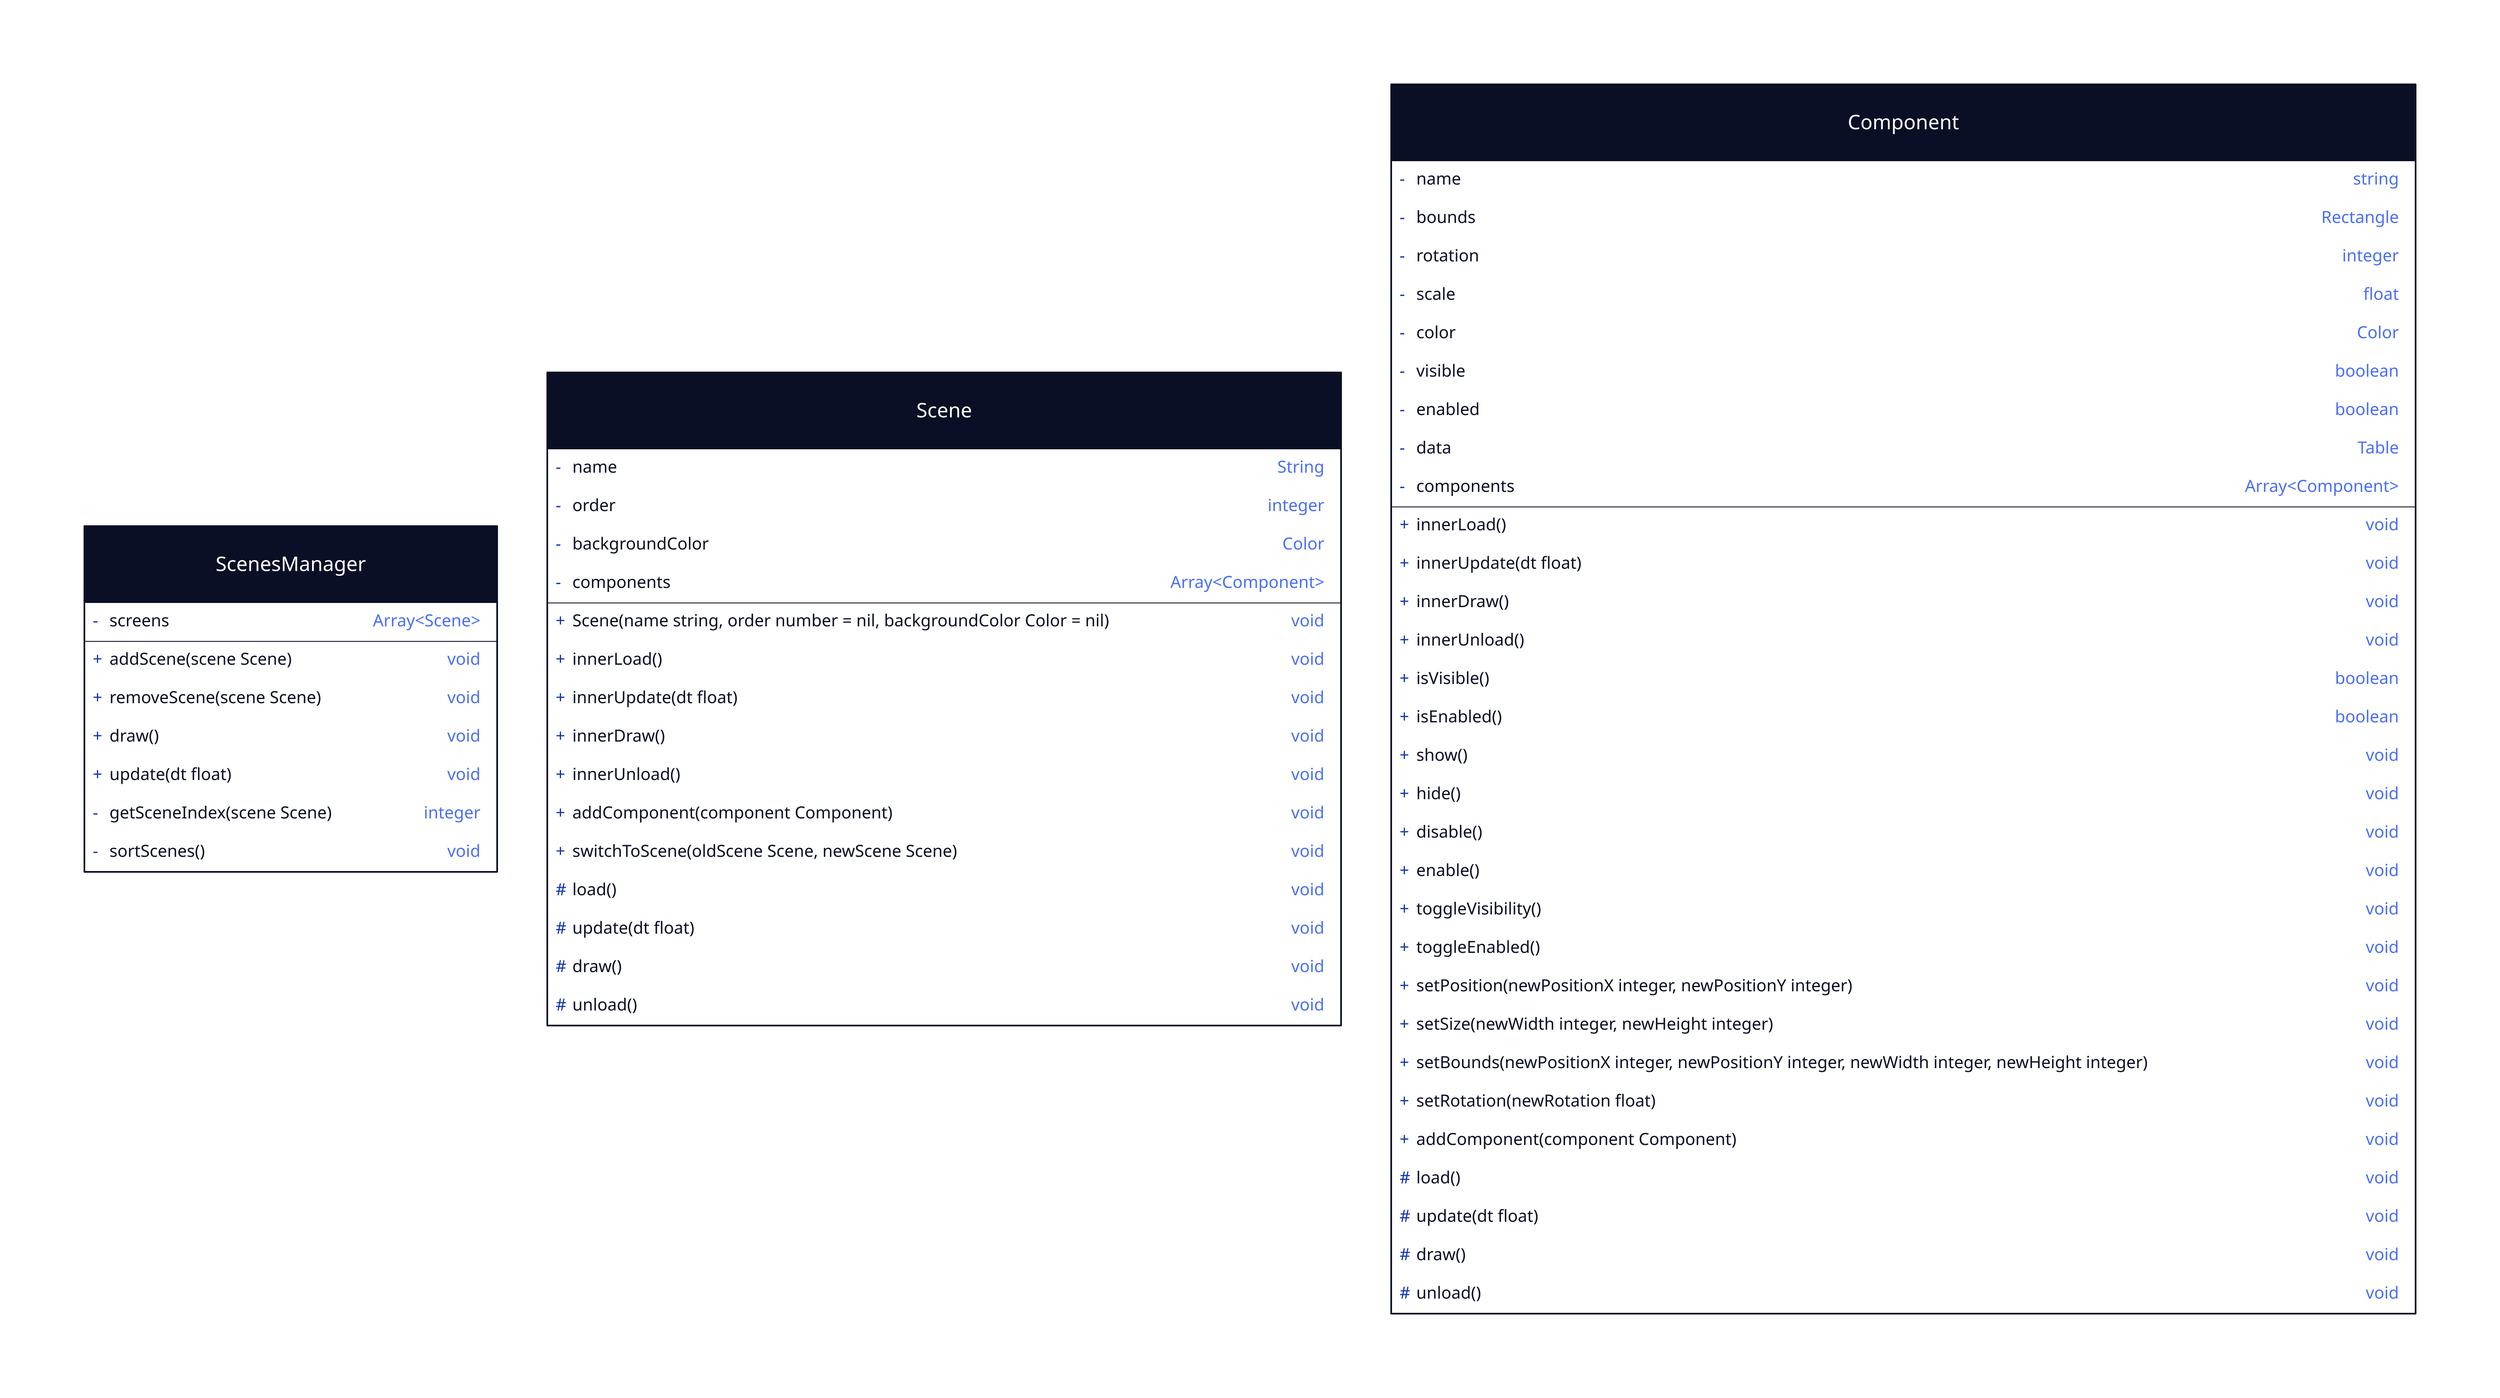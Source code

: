 ScenesManager: {
    shape: class

    -screens: Array<Scene>
    addScene(scene Scene): void
    removeScene(scene Scene): void
    draw(): void
    update(dt float): void
    -getSceneIndex(scene Scene):integer
    -sortScenes():void
}

Scene: {
    shape: class

    -name: String
    -order: integer
    -backgroundColor: Color
    -components: Array<Component>
    Scene(name string, order number = nil, backgroundColor Color = nil): void
    innerLoad():void
    innerUpdate(dt float):void
    innerDraw():void
    innerUnload():void
    addComponent(component Component):void
    switchToScene(oldScene Scene, newScene Scene):void
    \#load():void
    \#update(dt float):void
    \#draw():void
    \#unload():void
}

Component: {
    shape: class

    -name: string
    -bounds: Rectangle
    -rotation: integer
    -scale: float
    -color: Color
    -visible: boolean
    -enabled: boolean
    -data: Table
    -components: Array<Component>

    innerLoad():void
    innerUpdate(dt float):void
    innerDraw():void
    innerUnload():void
    isVisible():boolean
    isEnabled():boolean
    show():void
    hide():void
    disable():void
    enable():void
    toggleVisibility():void
    toggleEnabled():void
    setPosition(newPositionX integer, newPositionY integer):void
    setSize(newWidth integer, newHeight integer):void
    setBounds(newPositionX integer, newPositionY integer, newWidth integer, newHeight integer):void
    setRotation(newRotation float):void
    addComponent(component Component):void
    \#load():void
    \#update(dt float):void
    \#draw():void
    \#unload():void
}